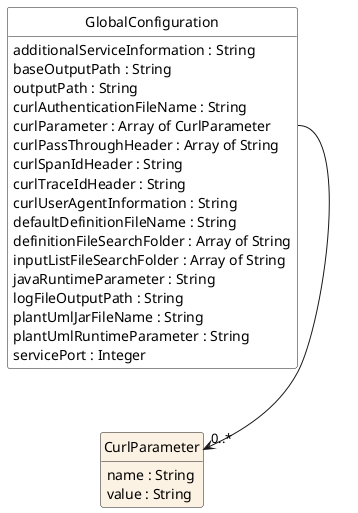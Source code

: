 @startuml
hide circle
hide methods
hide stereotype
show <<Enumeration>> stereotype
skinparam class {
   BackgroundColor<<Enumeration>> #E6F5F7
   BackgroundColor<<Ref>> #FFFFE0
   BackgroundColor<<Pivot>> #FFFFFFF
   BackgroundColor #FCF2E3
}

class CurlParameter {
	name : String
	value : String
}

class GlobalConfiguration <<Pivot>>{
   additionalServiceInformation : String
   baseOutputPath : String
   outputPath : String
   curlAuthenticationFileName : String
   curlParameter : Array of CurlParameter
   curlPassThroughHeader : Array of String
   curlSpanIdHeader : String
   curlTraceIdHeader : String
   curlUserAgentInformation : String
   defaultDefinitionFileName : String
   definitionFileSearchFolder : Array of String
   inputListFileSearchFolder : Array of String
   javaRuntimeParameter : String
   logFileOutputPath : String
   plantUmlJarFileName : String
   plantUmlRuntimeParameter : String
   servicePort : Integer
}

GlobalConfiguration::curlParameter --> "0..*" CurlParameter
@enduml
